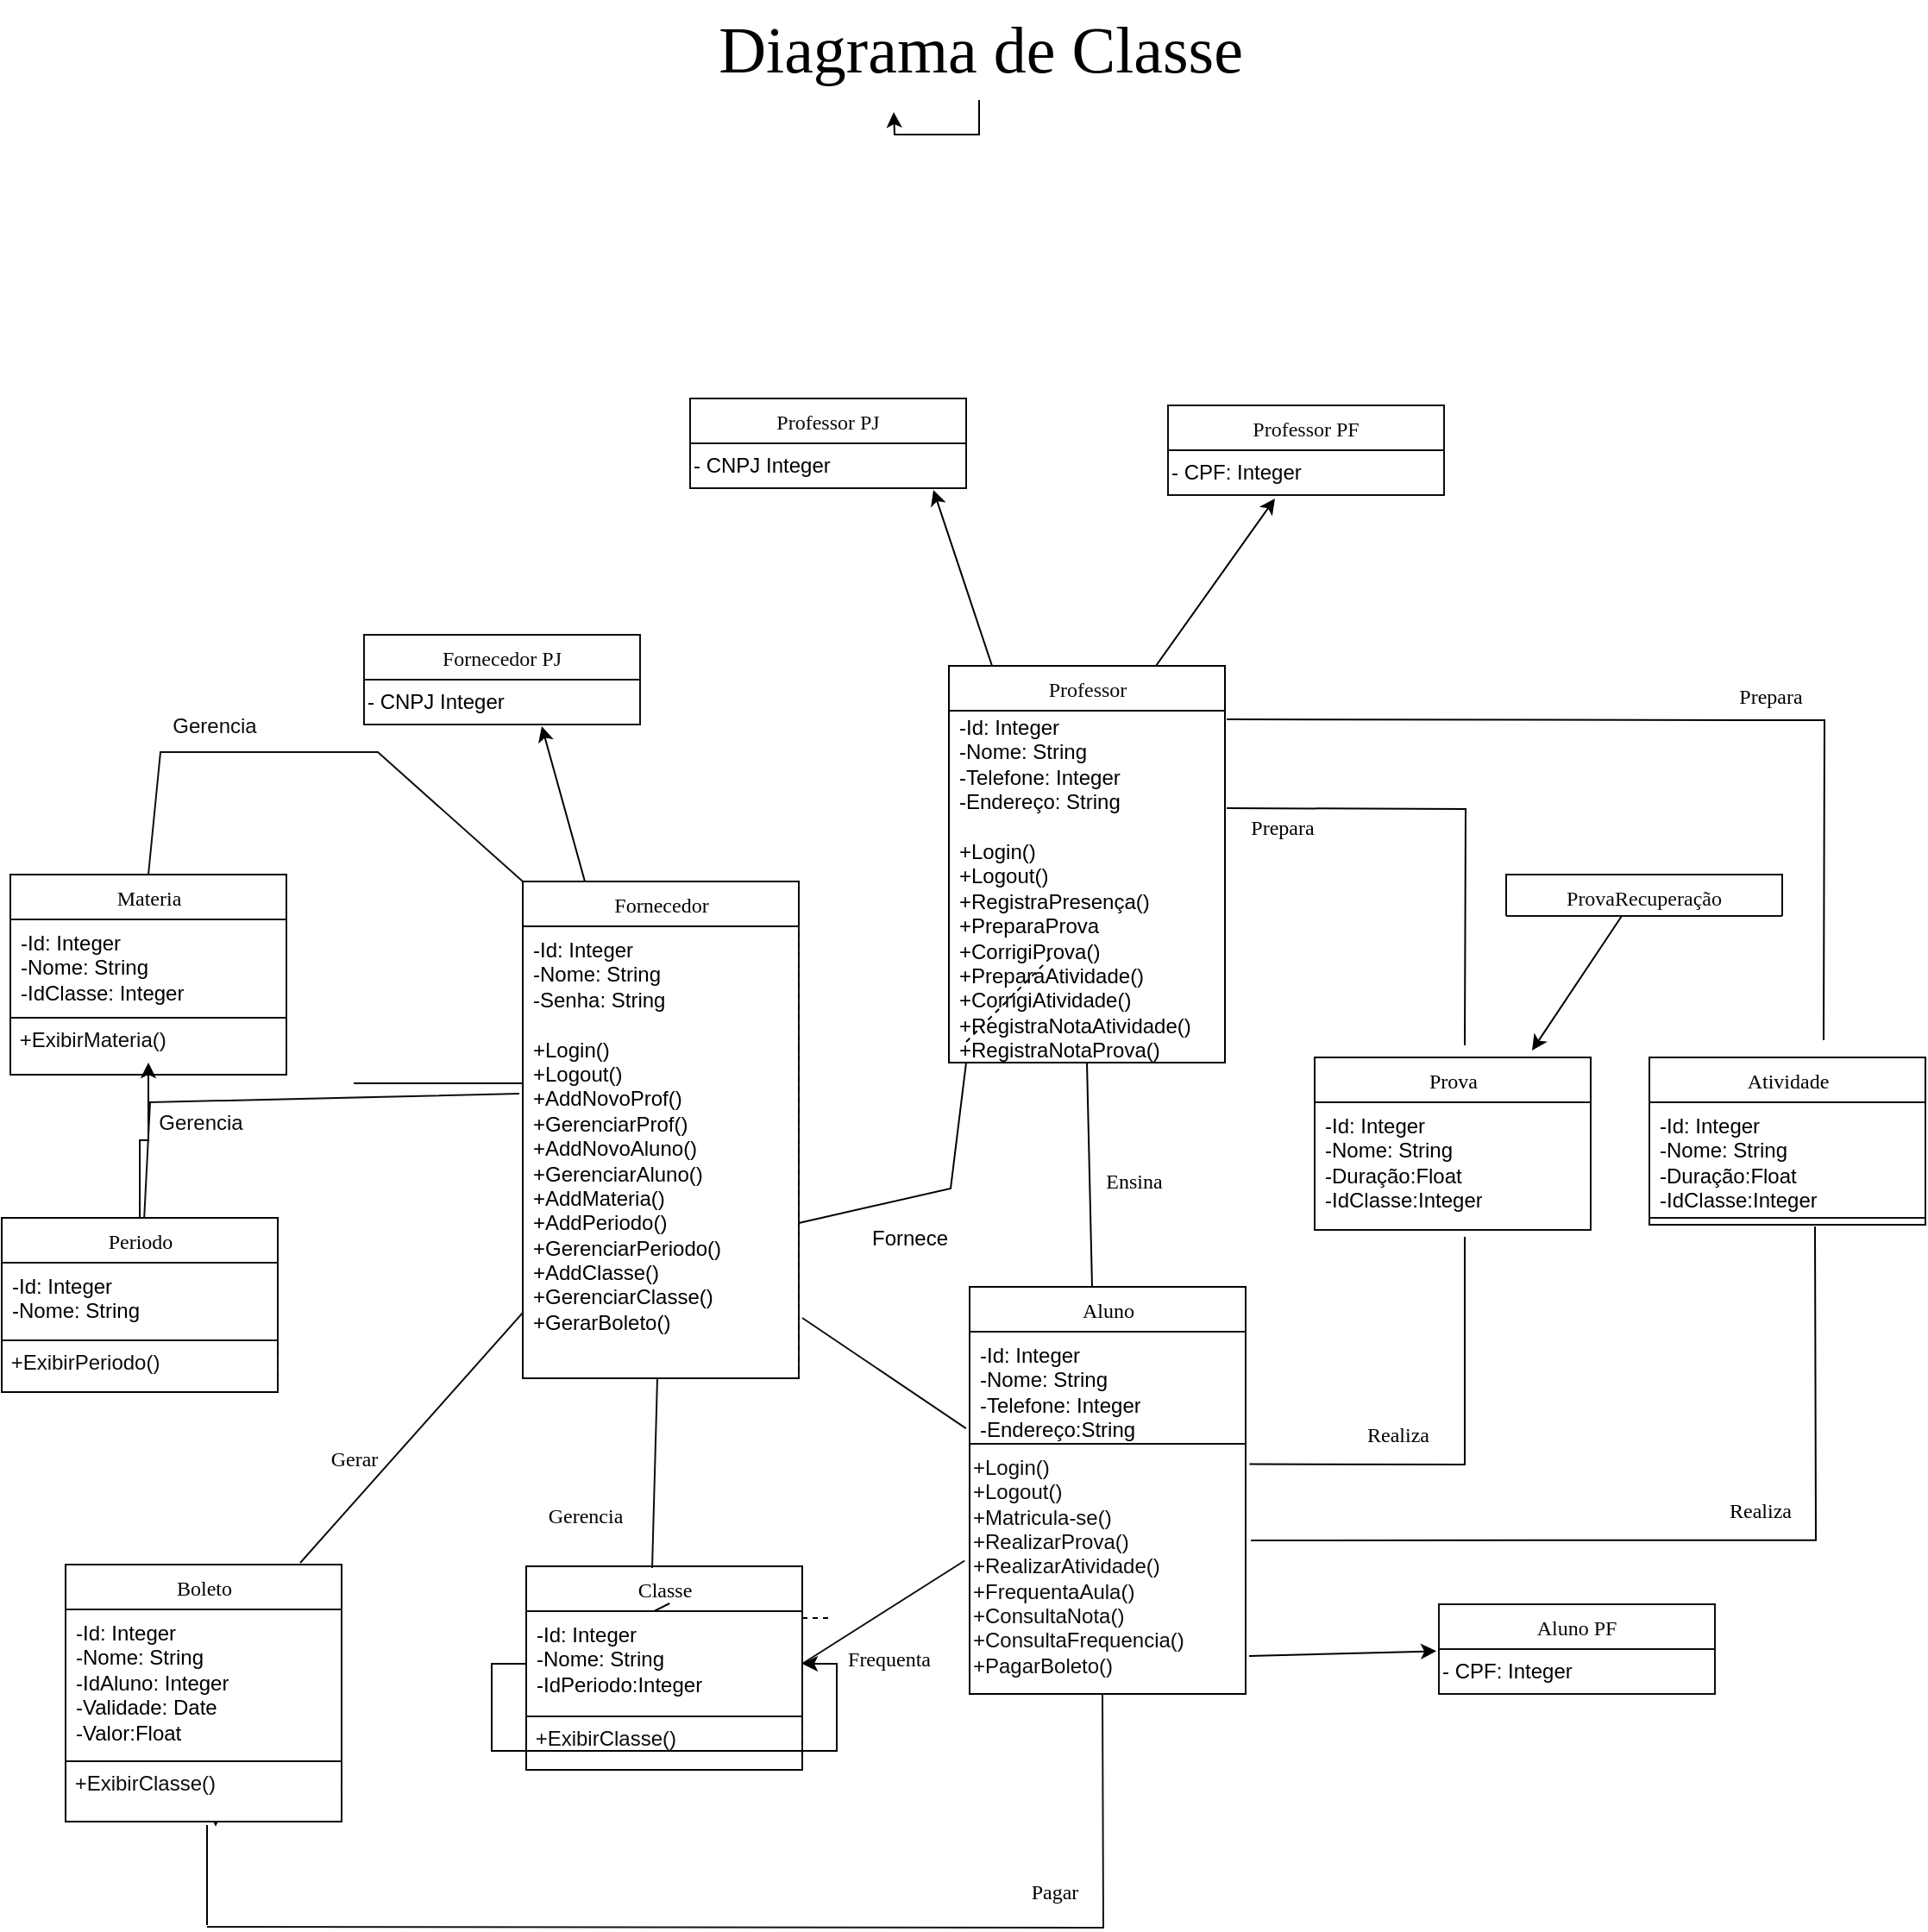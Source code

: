 <mxfile version="21.3.8" type="github">
  <diagram name="Page-1" id="9f46799a-70d6-7492-0946-bef42562c5a5">
    <mxGraphModel dx="2534" dy="1646" grid="0" gridSize="10" guides="1" tooltips="1" connect="1" arrows="1" fold="1" page="1" pageScale="1" pageWidth="1100" pageHeight="850" background="#ffffff" math="0" shadow="0">
      <root>
        <mxCell id="0" />
        <mxCell id="1" parent="0" />
        <mxCell id="78961159f06e98e8-30" value="Professor" style="swimlane;fontStyle=0;align=center;verticalAlign=top;childLayout=stackLayout;horizontal=1;startSize=26;horizontalStack=0;resizeParent=1;resizeLast=0;collapsible=1;marginBottom=0;swimlaneFillColor=#ffffff;rounded=0;shadow=0;comic=0;labelBackgroundColor=none;strokeWidth=1;fillColor=none;fontFamily=Verdana;fontSize=12;strokeColor=#000000;movable=0;resizable=0;rotatable=0;deletable=0;editable=0;locked=1;connectable=0;fontColor=#080808;html=1;spacingTop=0;flipH=1;flipV=0;container=1;" parent="1" vertex="1">
          <mxGeometry x="430" y="80" width="160" height="230" as="geometry" />
        </mxCell>
        <mxCell id="78961159f06e98e8-129" style="edgeStyle=elbowEdgeStyle;html=1;labelBackgroundColor=none;startFill=0;startSize=8;endArrow=open;endFill=0;endSize=16;fontFamily=Verdana;fontSize=12;elbow=vertical;dashed=1;" parent="1" edge="1">
          <mxGeometry relative="1" as="geometry">
            <mxPoint x="360" y="632" as="sourcePoint" />
            <mxPoint x="250" y="632" as="targetPoint" />
          </mxGeometry>
        </mxCell>
        <mxCell id="78961159f06e98e8-130" style="edgeStyle=elbowEdgeStyle;html=1;labelBackgroundColor=none;startFill=0;startSize=8;endArrow=diamondThin;endFill=0;endSize=16;fontFamily=Verdana;fontSize=12;elbow=vertical;" parent="1" edge="1">
          <mxGeometry relative="1" as="geometry">
            <mxPoint x="550" y="617" as="sourcePoint" />
            <mxPoint x="520" y="617" as="targetPoint" />
          </mxGeometry>
        </mxCell>
        <mxCell id="78961159f06e98e8-19" value="" style="line;html=1;strokeWidth=1;fillColor=none;align=left;verticalAlign=middle;spacingTop=-1;spacingLeft=3;spacingRight=3;rotatable=0;labelPosition=right;points=[];portConstraint=eastwest;" parent="1" vertex="1">
          <mxGeometry x="85" y="318" width="160" height="8" as="geometry" />
        </mxCell>
        <mxCell id="i15EN86YlzW4GTnRnOII-8" value="&lt;span style=&quot;font-weight: normal;&quot;&gt;Fornecedor&lt;/span&gt;" style="swimlane;fontStyle=1;align=center;verticalAlign=top;childLayout=stackLayout;horizontal=1;startSize=26;horizontalStack=0;resizeParent=1;resizeLast=0;collapsible=1;marginBottom=0;swimlaneFillColor=#ffffff;rounded=0;shadow=0;comic=0;labelBackgroundColor=none;strokeWidth=1;fillColor=none;fontFamily=Verdana;fontSize=12;strokeColor=#000000;swimlaneLine=1;fontColor=#000000;html=1;container=0;movable=0;resizable=0;rotatable=0;deletable=0;editable=0;locked=1;connectable=0;swimlaneHead=1;separatorColor=#121212;allowArrows=1;backgroundOutline=0;" vertex="1" parent="1">
          <mxGeometry x="183" y="205" width="160" height="288" as="geometry">
            <mxRectangle x="190" y="212" width="111" height="26" as="alternateBounds" />
          </mxGeometry>
        </mxCell>
        <mxCell id="i15EN86YlzW4GTnRnOII-9" value="&lt;font color=&quot;#000000&quot;&gt;-Id: Integer&lt;br&gt;-Nome: String&lt;br&gt;-Senha: String&lt;br&gt;&lt;br&gt;+Login()&lt;br&gt;+Logout()&lt;br&gt;+AddNovoProf()&lt;br&gt;+GerenciarProf()&lt;br&gt;+AddNovoAluno()&lt;br&gt;+GerenciarAluno()&lt;br&gt;+AddMateria()&lt;br&gt;+AddPeriodo()&lt;br&gt;+GerenciarPeriodo()&lt;br&gt;+AddClasse()&lt;br&gt;+GerenciarClasse()&lt;br&gt;+GerarBoleto()&lt;br&gt;&lt;/font&gt;" style="text;html=1;strokeColor=none;fillColor=none;align=left;verticalAlign=top;spacingLeft=4;spacingRight=4;whiteSpace=wrap;overflow=hidden;rotatable=0;points=[[0,0.5],[1,0.5]];portConstraint=eastwest;movable=0;resizable=0;deletable=0;editable=0;locked=1;connectable=0;" vertex="1" parent="i15EN86YlzW4GTnRnOII-8">
          <mxGeometry y="26" width="160" height="239" as="geometry" />
        </mxCell>
        <mxCell id="78961159f06e98e8-31" value="&lt;font color=&quot;#000000&quot;&gt;-Id: Integer&lt;br&gt;-Nome: String&lt;br&gt;-Telefone: Integer&lt;br&gt;-Endereço: String&lt;br&gt;&amp;nbsp;&lt;br&gt;+Login()&lt;br&gt;+Logout()&lt;br&gt;+RegistraPresença()&lt;br&gt;+PreparaProva&lt;br&gt;+CorrigiProva()&lt;br&gt;+PreparaAtividade()&lt;br&gt;+CorrigiAtividade()&lt;br&gt;+RegistraNotaAtividade()&lt;br&gt;+RegistraNotaProva()&lt;br&gt;&lt;/font&gt;" style="text;html=1;strokeColor=none;fillColor=none;align=left;verticalAlign=top;spacingLeft=4;spacingRight=4;whiteSpace=wrap;overflow=hidden;rotatable=0;points=[[0,0.5],[1,0.5]];portConstraint=eastwest;shadow=0;rounded=0;glass=0;container=0;movable=0;resizable=0;deletable=0;editable=0;locked=1;connectable=0;" parent="1" vertex="1" collapsed="1">
          <mxGeometry x="430" y="102" width="161" height="212" as="geometry">
            <mxRectangle x="430" y="106" width="160" height="26" as="alternateBounds" />
          </mxGeometry>
        </mxCell>
        <mxCell id="i15EN86YlzW4GTnRnOII-19" value="" style="endArrow=none;dashed=1;html=1;rounded=0;fontFamily=Helvetica;fontSize=12;fontColor=default;" edge="1" parent="1">
          <mxGeometry width="50" height="50" relative="1" as="geometry">
            <mxPoint x="440" y="298" as="sourcePoint" />
            <mxPoint x="490" y="248" as="targetPoint" />
          </mxGeometry>
        </mxCell>
        <mxCell id="i15EN86YlzW4GTnRnOII-83" value="&lt;font face=&quot;Verdana&quot; style=&quot;font-weight: normal;&quot; color=&quot;#0a0a0a&quot;&gt;Professor PJ&lt;/font&gt;" style="swimlane;fontStyle=1;align=center;verticalAlign=top;childLayout=stackLayout;horizontal=1;startSize=26;horizontalStack=0;resizeParent=1;resizeParentMax=0;resizeLast=0;collapsible=1;marginBottom=0;whiteSpace=wrap;html=1;fontFamily=Helvetica;fontSize=12;fontColor=default;fillColor=none;gradientColor=none;strokeColor=#0D0D0D;swimlaneLine=1;container=0;movable=1;resizable=1;rotatable=1;deletable=1;editable=1;locked=0;connectable=1;" vertex="1" parent="1">
          <mxGeometry x="280" y="-75" width="160" height="52" as="geometry">
            <mxRectangle x="676" y="-161" width="110" height="26" as="alternateBounds" />
          </mxGeometry>
        </mxCell>
        <mxCell id="i15EN86YlzW4GTnRnOII-84" value="&lt;font color=&quot;#000000&quot;&gt;- CNPJ Integer&lt;/font&gt;" style="text;html=1;align=left;verticalAlign=middle;resizable=0;points=[];autosize=1;strokeColor=none;fillColor=none;movable=0;rotatable=0;deletable=0;editable=0;locked=1;connectable=0;" vertex="1" parent="i15EN86YlzW4GTnRnOII-83">
          <mxGeometry y="26" width="160" height="26" as="geometry" />
        </mxCell>
        <mxCell id="i15EN86YlzW4GTnRnOII-89" value="" style="endArrow=classic;html=1;rounded=0;strokeColor=#000000;movable=0;resizable=0;rotatable=0;deletable=0;editable=0;locked=1;connectable=0;" edge="1" parent="1">
          <mxGeometry width="50" height="50" relative="1" as="geometry">
            <mxPoint x="219" y="205" as="sourcePoint" />
            <mxPoint x="194" y="115" as="targetPoint" />
          </mxGeometry>
        </mxCell>
        <mxCell id="i15EN86YlzW4GTnRnOII-90" value="&lt;font face=&quot;Verdana&quot; color=&quot;#0a0a0a&quot;&gt;&lt;span style=&quot;font-weight: 400;&quot;&gt;Fornecedor PJ&lt;/span&gt;&lt;/font&gt;" style="swimlane;fontStyle=1;align=center;verticalAlign=top;childLayout=stackLayout;horizontal=1;startSize=26;horizontalStack=0;resizeParent=1;resizeParentMax=0;resizeLast=0;collapsible=1;marginBottom=0;whiteSpace=wrap;html=1;fontFamily=Helvetica;fontSize=12;fontColor=default;fillColor=none;gradientColor=none;strokeColor=#0D0D0D;swimlaneLine=1;container=0;movable=0;resizable=0;rotatable=0;deletable=0;editable=0;locked=1;connectable=0;" vertex="1" parent="1">
          <mxGeometry x="91" y="62" width="160" height="52" as="geometry">
            <mxRectangle x="676" y="-161" width="110" height="26" as="alternateBounds" />
          </mxGeometry>
        </mxCell>
        <mxCell id="i15EN86YlzW4GTnRnOII-91" value="&lt;font color=&quot;#000000&quot;&gt;- CNPJ Integer&lt;/font&gt;" style="text;html=1;align=left;verticalAlign=middle;resizable=1;points=[];autosize=1;strokeColor=none;fillColor=none;movable=1;rotatable=1;deletable=1;editable=1;locked=0;connectable=1;" vertex="1" parent="i15EN86YlzW4GTnRnOII-90">
          <mxGeometry y="26" width="160" height="26" as="geometry" />
        </mxCell>
        <mxCell id="i15EN86YlzW4GTnRnOII-92" value="" style="endArrow=classic;html=1;rounded=0;strokeColor=#000000;movable=1;resizable=1;rotatable=1;deletable=1;editable=1;locked=0;connectable=1;" edge="1" parent="1">
          <mxGeometry width="50" height="50" relative="1" as="geometry">
            <mxPoint x="455" y="80" as="sourcePoint" />
            <mxPoint x="421" y="-22" as="targetPoint" />
          </mxGeometry>
        </mxCell>
        <mxCell id="i15EN86YlzW4GTnRnOII-93" value="" style="endArrow=classic;html=1;rounded=0;strokeColor=#000000;exitX=0.75;exitY=0;exitDx=0;exitDy=0;movable=1;resizable=1;rotatable=1;deletable=1;editable=1;locked=0;connectable=1;" edge="1" parent="1" source="78961159f06e98e8-30">
          <mxGeometry width="50" height="50" relative="1" as="geometry">
            <mxPoint x="465" y="90" as="sourcePoint" />
            <mxPoint x="619" y="-17" as="targetPoint" />
            <Array as="points" />
          </mxGeometry>
        </mxCell>
        <mxCell id="i15EN86YlzW4GTnRnOII-94" value="" style="endArrow=none;html=1;rounded=0;strokeColor=#000000;" edge="1" parent="1">
          <mxGeometry width="50" height="50" relative="1" as="geometry">
            <mxPoint x="343" y="403" as="sourcePoint" />
            <mxPoint x="440" y="310" as="targetPoint" />
            <Array as="points">
              <mxPoint x="431" y="383" />
            </Array>
          </mxGeometry>
        </mxCell>
        <mxCell id="i15EN86YlzW4GTnRnOII-95" value="&lt;font color=&quot;#000000&quot;&gt;Fornece&lt;/font&gt;" style="text;html=1;align=center;verticalAlign=middle;resizable=0;points=[];autosize=1;strokeColor=none;fillColor=none;movable=0;rotatable=0;deletable=0;editable=0;locked=1;connectable=0;" vertex="1" parent="1">
          <mxGeometry x="376" y="399" width="62" height="26" as="geometry" />
        </mxCell>
        <mxCell id="i15EN86YlzW4GTnRnOII-111" value="&lt;span style=&quot;font-weight: 400;&quot;&gt;Materia&lt;/span&gt;" style="swimlane;fontStyle=1;align=center;verticalAlign=top;childLayout=stackLayout;horizontal=1;startSize=26;horizontalStack=0;resizeParent=1;resizeLast=0;collapsible=1;marginBottom=0;swimlaneFillColor=#ffffff;rounded=0;shadow=0;comic=0;labelBackgroundColor=none;strokeWidth=1;fillColor=none;fontFamily=Verdana;fontSize=12;strokeColor=#000000;swimlaneLine=1;fontColor=#000000;html=1;container=0;movable=1;resizable=1;rotatable=1;deletable=1;editable=1;locked=0;connectable=1;swimlaneHead=1;separatorColor=#121212;allowArrows=1;backgroundOutline=0;" vertex="1" parent="1">
          <mxGeometry x="-114" y="201" width="160" height="116" as="geometry">
            <mxRectangle x="190" y="212" width="111" height="26" as="alternateBounds" />
          </mxGeometry>
        </mxCell>
        <mxCell id="i15EN86YlzW4GTnRnOII-112" value="&lt;font color=&quot;#000000&quot;&gt;-Id: Integer&lt;br&gt;-Nome: String&lt;br&gt;-IdClasse: Integer&lt;br&gt;&lt;br&gt;&lt;br&gt;&lt;/font&gt;" style="text;html=1;strokeColor=#0D0D0D;fillColor=none;align=left;verticalAlign=top;spacingLeft=4;spacingRight=4;whiteSpace=wrap;overflow=hidden;rotatable=1;points=[[0,0.5],[1,0.5]];portConstraint=eastwest;movable=1;resizable=1;deletable=1;editable=1;locked=0;connectable=1;" vertex="1" parent="i15EN86YlzW4GTnRnOII-111">
          <mxGeometry y="26" width="160" height="57" as="geometry" />
        </mxCell>
        <mxCell id="i15EN86YlzW4GTnRnOII-113" value="&lt;font color=&quot;#0d0d0d&quot;&gt;&amp;nbsp;+ExibirMateria()&lt;/font&gt;" style="text;html=1;align=left;verticalAlign=middle;resizable=0;points=[];autosize=1;strokeColor=none;fillColor=none;" vertex="1" parent="i15EN86YlzW4GTnRnOII-111">
          <mxGeometry y="83" width="160" height="26" as="geometry" />
        </mxCell>
        <mxCell id="i15EN86YlzW4GTnRnOII-114" value="" style="endArrow=none;html=1;rounded=0;strokeColor=#0D0D0D;movable=0;resizable=0;rotatable=0;deletable=0;editable=0;locked=1;connectable=0;" edge="1" parent="1">
          <mxGeometry width="50" height="50" relative="1" as="geometry">
            <mxPoint x="-34" y="201" as="sourcePoint" />
            <mxPoint x="183" y="205" as="targetPoint" />
            <Array as="points">
              <mxPoint x="-27" y="130" />
              <mxPoint x="99" y="130" />
            </Array>
          </mxGeometry>
        </mxCell>
        <mxCell id="i15EN86YlzW4GTnRnOII-116" value="&lt;font color=&quot;#0d0d0d&quot;&gt;Gerencia&lt;br&gt;&lt;/font&gt;" style="text;html=1;align=center;verticalAlign=middle;resizable=0;points=[];autosize=1;strokeColor=none;fillColor=none;" vertex="1" parent="1">
          <mxGeometry x="-30" y="102" width="67" height="26" as="geometry" />
        </mxCell>
        <mxCell id="i15EN86YlzW4GTnRnOII-124" value="" style="edgeStyle=orthogonalEdgeStyle;rounded=0;orthogonalLoop=1;jettySize=auto;html=1;" edge="1" parent="1" source="i15EN86YlzW4GTnRnOII-117" target="i15EN86YlzW4GTnRnOII-113">
          <mxGeometry relative="1" as="geometry" />
        </mxCell>
        <mxCell id="i15EN86YlzW4GTnRnOII-117" value="&lt;span style=&quot;font-weight: 400;&quot;&gt;Periodo&lt;/span&gt;" style="swimlane;fontStyle=1;align=center;verticalAlign=top;childLayout=stackLayout;horizontal=1;startSize=26;horizontalStack=0;resizeParent=1;resizeLast=0;collapsible=1;marginBottom=0;swimlaneFillColor=#ffffff;rounded=0;shadow=0;comic=0;labelBackgroundColor=none;strokeWidth=1;fillColor=none;fontFamily=Verdana;fontSize=12;strokeColor=#000000;swimlaneLine=1;fontColor=#000000;html=1;container=0;movable=1;resizable=1;rotatable=1;deletable=1;editable=1;locked=0;connectable=1;swimlaneHead=1;separatorColor=#121212;allowArrows=1;backgroundOutline=0;" vertex="1" parent="1">
          <mxGeometry x="-119" y="400" width="160" height="101" as="geometry">
            <mxRectangle x="190" y="212" width="111" height="26" as="alternateBounds" />
          </mxGeometry>
        </mxCell>
        <mxCell id="i15EN86YlzW4GTnRnOII-118" value="&lt;font color=&quot;#000000&quot;&gt;-Id: Integer&lt;br&gt;-Nome: String&lt;br&gt;&lt;/font&gt;" style="text;html=1;strokeColor=#0D0D0D;fillColor=none;align=left;verticalAlign=top;spacingLeft=4;spacingRight=4;whiteSpace=wrap;overflow=hidden;rotatable=1;points=[[0,0.5],[1,0.5]];portConstraint=eastwest;movable=1;resizable=1;deletable=1;editable=1;locked=0;connectable=1;" vertex="1" parent="i15EN86YlzW4GTnRnOII-117">
          <mxGeometry y="26" width="160" height="45" as="geometry" />
        </mxCell>
        <mxCell id="i15EN86YlzW4GTnRnOII-119" value="&lt;font color=&quot;#0d0d0d&quot;&gt;&amp;nbsp;+ExibirPeriodo()&lt;/font&gt;" style="text;html=1;align=left;verticalAlign=middle;resizable=0;points=[];autosize=1;strokeColor=none;fillColor=none;" vertex="1" parent="i15EN86YlzW4GTnRnOII-117">
          <mxGeometry y="71" width="160" height="26" as="geometry" />
        </mxCell>
        <mxCell id="i15EN86YlzW4GTnRnOII-123" value="" style="endArrow=none;html=1;rounded=0;strokeColor=#0D0D0D;movable=0;resizable=0;rotatable=0;deletable=0;editable=0;locked=1;connectable=0;" edge="1" parent="1" source="i15EN86YlzW4GTnRnOII-117">
          <mxGeometry width="50" height="50" relative="1" as="geometry">
            <mxPoint x="-33" y="394" as="sourcePoint" />
            <mxPoint x="-33" y="333" as="targetPoint" />
            <Array as="points">
              <mxPoint x="-33" y="333" />
              <mxPoint x="181" y="328" />
            </Array>
          </mxGeometry>
        </mxCell>
        <mxCell id="i15EN86YlzW4GTnRnOII-125" value="&lt;font color=&quot;#0d0d0d&quot;&gt;Gerencia&lt;/font&gt;" style="text;html=1;align=center;verticalAlign=middle;resizable=0;points=[];autosize=1;strokeColor=none;fillColor=none;" vertex="1" parent="1">
          <mxGeometry x="-38" y="332" width="67" height="26" as="geometry" />
        </mxCell>
        <mxCell id="i15EN86YlzW4GTnRnOII-130" style="edgeStyle=orthogonalEdgeStyle;rounded=0;orthogonalLoop=1;jettySize=auto;html=1;exitX=0.5;exitY=1;exitDx=0;exitDy=0;fontFamily=Verdana;fontSize=12;fontColor=#000000;startSize=26;" edge="1" parent="1" source="i15EN86YlzW4GTnRnOII-126">
          <mxGeometry relative="1" as="geometry">
            <mxPoint x="5" y="752.833" as="targetPoint" />
          </mxGeometry>
        </mxCell>
        <mxCell id="i15EN86YlzW4GTnRnOII-131" style="edgeStyle=orthogonalEdgeStyle;rounded=0;orthogonalLoop=1;jettySize=auto;html=1;exitX=0.5;exitY=1;exitDx=0;exitDy=0;fontFamily=Verdana;fontSize=12;fontColor=#000000;startSize=26;" edge="1" parent="1" source="i15EN86YlzW4GTnRnOII-126">
          <mxGeometry relative="1" as="geometry">
            <mxPoint x="5" y="712" as="targetPoint" />
          </mxGeometry>
        </mxCell>
        <mxCell id="i15EN86YlzW4GTnRnOII-126" value="&lt;span style=&quot;font-weight: 400;&quot;&gt;Boleto&lt;/span&gt;" style="swimlane;fontStyle=1;align=center;verticalAlign=top;childLayout=stackLayout;horizontal=1;startSize=26;horizontalStack=0;resizeParent=1;resizeLast=0;collapsible=1;marginBottom=0;swimlaneFillColor=#ffffff;rounded=0;shadow=0;comic=0;labelBackgroundColor=none;strokeWidth=1;fillColor=none;fontFamily=Verdana;fontSize=12;strokeColor=#000000;swimlaneLine=1;fontColor=#000000;html=1;container=0;movable=1;resizable=1;rotatable=1;deletable=1;editable=1;locked=0;connectable=1;swimlaneHead=1;separatorColor=#121212;allowArrows=1;backgroundOutline=0;" vertex="1" parent="1">
          <mxGeometry x="-82" y="601" width="160" height="149" as="geometry">
            <mxRectangle x="190" y="212" width="111" height="26" as="alternateBounds" />
          </mxGeometry>
        </mxCell>
        <mxCell id="i15EN86YlzW4GTnRnOII-127" value="&lt;font color=&quot;#000000&quot;&gt;-Id: Integer&lt;br&gt;-Nome: String&lt;br&gt;-IdAluno: Integer&lt;br&gt;-Validade: Date&lt;br&gt;-Valor:Float&lt;br&gt;&lt;/font&gt;" style="text;html=1;strokeColor=#0D0D0D;fillColor=none;align=left;verticalAlign=top;spacingLeft=4;spacingRight=4;whiteSpace=wrap;overflow=hidden;rotatable=1;points=[[0,0.5],[1,0.5]];portConstraint=eastwest;movable=1;resizable=1;deletable=1;editable=1;locked=0;connectable=1;" vertex="1" parent="i15EN86YlzW4GTnRnOII-126">
          <mxGeometry y="26" width="160" height="88" as="geometry" />
        </mxCell>
        <mxCell id="i15EN86YlzW4GTnRnOII-128" value="&lt;font color=&quot;#0d0d0d&quot;&gt;&amp;nbsp;+ExibirClasse()&lt;/font&gt;" style="text;html=1;align=left;verticalAlign=middle;resizable=0;points=[];autosize=1;strokeColor=none;fillColor=none;" vertex="1" parent="i15EN86YlzW4GTnRnOII-126">
          <mxGeometry y="114" width="160" height="26" as="geometry" />
        </mxCell>
        <mxCell id="i15EN86YlzW4GTnRnOII-133" value="" style="endArrow=none;html=1;rounded=0;fontFamily=Verdana;fontSize=12;fontColor=#000000;startSize=26;strokeColor=#0D0D0D;" edge="1" parent="1">
          <mxGeometry width="50" height="50" relative="1" as="geometry">
            <mxPoint x="54" y="600" as="sourcePoint" />
            <mxPoint x="183" y="455" as="targetPoint" />
          </mxGeometry>
        </mxCell>
        <mxCell id="i15EN86YlzW4GTnRnOII-134" value="Gerar" style="text;html=1;align=center;verticalAlign=middle;resizable=0;points=[];autosize=1;strokeColor=none;fillColor=none;fontSize=12;fontFamily=Verdana;fontColor=#000000;" vertex="1" parent="1">
          <mxGeometry x="59" y="527" width="52" height="26" as="geometry" />
        </mxCell>
        <mxCell id="i15EN86YlzW4GTnRnOII-135" value="&lt;span style=&quot;font-weight: 400;&quot;&gt;Classe&lt;/span&gt;" style="swimlane;fontStyle=1;align=center;verticalAlign=top;childLayout=stackLayout;horizontal=1;startSize=26;horizontalStack=0;resizeParent=1;resizeLast=0;collapsible=1;marginBottom=0;swimlaneFillColor=#ffffff;rounded=0;shadow=0;comic=0;labelBackgroundColor=none;strokeWidth=1;fillColor=none;fontFamily=Verdana;fontSize=12;strokeColor=#000000;swimlaneLine=1;fontColor=#000000;html=1;container=0;movable=1;resizable=1;rotatable=1;deletable=1;editable=1;locked=0;connectable=1;swimlaneHead=1;separatorColor=#121212;allowArrows=1;backgroundOutline=0;" vertex="1" parent="1">
          <mxGeometry x="185" y="602" width="160" height="118" as="geometry">
            <mxRectangle x="190" y="212" width="111" height="26" as="alternateBounds" />
          </mxGeometry>
        </mxCell>
        <mxCell id="i15EN86YlzW4GTnRnOII-136" value="&lt;font color=&quot;#000000&quot;&gt;-Id: Integer&lt;br&gt;-Nome: String&lt;br&gt;-IdPeriodo:Integer&lt;br&gt;&lt;/font&gt;" style="text;html=1;strokeColor=#0D0D0D;fillColor=none;align=left;verticalAlign=top;spacingLeft=4;spacingRight=4;whiteSpace=wrap;overflow=hidden;rotatable=1;points=[[0,0.5],[1,0.5]];portConstraint=eastwest;movable=1;resizable=1;deletable=1;editable=1;locked=0;connectable=1;" vertex="1" parent="i15EN86YlzW4GTnRnOII-135">
          <mxGeometry y="26" width="160" height="61" as="geometry" />
        </mxCell>
        <mxCell id="i15EN86YlzW4GTnRnOII-137" value="&lt;font color=&quot;#0d0d0d&quot;&gt;&amp;nbsp;+ExibirClasse()&lt;/font&gt;" style="text;html=1;align=left;verticalAlign=middle;resizable=0;points=[];autosize=1;strokeColor=none;fillColor=none;" vertex="1" parent="i15EN86YlzW4GTnRnOII-135">
          <mxGeometry y="87" width="160" height="26" as="geometry" />
        </mxCell>
        <mxCell id="i15EN86YlzW4GTnRnOII-145" style="edgeStyle=orthogonalEdgeStyle;rounded=0;orthogonalLoop=1;jettySize=auto;html=1;entryX=1;entryY=0.5;entryDx=0;entryDy=0;fontFamily=Verdana;fontSize=12;fontColor=#000000;startSize=26;" edge="1" parent="i15EN86YlzW4GTnRnOII-135" source="i15EN86YlzW4GTnRnOII-136" target="i15EN86YlzW4GTnRnOII-136">
          <mxGeometry relative="1" as="geometry" />
        </mxCell>
        <mxCell id="i15EN86YlzW4GTnRnOII-138" value="" style="endArrow=none;html=1;rounded=0;fontFamily=Verdana;fontSize=12;fontColor=#000000;startSize=26;strokeColor=#0D0D0D;" edge="1" parent="1">
          <mxGeometry width="50" height="50" relative="1" as="geometry">
            <mxPoint x="258" y="603" as="sourcePoint" />
            <mxPoint x="261" y="493" as="targetPoint" />
          </mxGeometry>
        </mxCell>
        <mxCell id="i15EN86YlzW4GTnRnOII-139" value="Gerencia&lt;br&gt;" style="text;html=1;align=center;verticalAlign=middle;resizable=0;points=[];autosize=1;strokeColor=none;fillColor=none;fontSize=12;fontFamily=Verdana;fontColor=#000000;" vertex="1" parent="1">
          <mxGeometry x="183" y="560" width="71" height="26" as="geometry" />
        </mxCell>
        <mxCell id="i15EN86YlzW4GTnRnOII-140" value="&lt;span style=&quot;font-weight: 400;&quot;&gt;Aluno&lt;/span&gt;" style="swimlane;fontStyle=1;align=center;verticalAlign=top;childLayout=stackLayout;horizontal=1;startSize=26;horizontalStack=0;resizeParent=1;resizeLast=0;collapsible=1;marginBottom=0;swimlaneFillColor=#ffffff;rounded=0;shadow=0;comic=0;labelBackgroundColor=none;strokeWidth=1;fillColor=none;fontFamily=Verdana;fontSize=12;strokeColor=#000000;swimlaneLine=1;fontColor=#000000;html=1;container=0;movable=0;resizable=0;rotatable=0;deletable=0;editable=0;locked=1;connectable=0;swimlaneHead=1;separatorColor=#121212;allowArrows=1;backgroundOutline=0;" vertex="1" parent="1">
          <mxGeometry x="442" y="440" width="160" height="236" as="geometry">
            <mxRectangle x="190" y="212" width="111" height="26" as="alternateBounds" />
          </mxGeometry>
        </mxCell>
        <mxCell id="i15EN86YlzW4GTnRnOII-141" value="&lt;font color=&quot;#000000&quot;&gt;-Id: Integer&lt;br&gt;-Nome: String&lt;br&gt;-Telefone: Integer&lt;br&gt;-Endereço:String&lt;br&gt;&lt;/font&gt;" style="text;html=1;strokeColor=#0D0D0D;fillColor=none;align=left;verticalAlign=top;spacingLeft=4;spacingRight=4;whiteSpace=wrap;overflow=hidden;rotatable=1;points=[[0,0.5],[1,0.5]];portConstraint=eastwest;movable=1;resizable=1;deletable=1;editable=1;locked=0;connectable=1;" vertex="1" parent="i15EN86YlzW4GTnRnOII-140">
          <mxGeometry y="26" width="160" height="65" as="geometry" />
        </mxCell>
        <mxCell id="i15EN86YlzW4GTnRnOII-142" value="&lt;font color=&quot;#0d0d0d&quot;&gt;+Login()&lt;br&gt;+Logout()&lt;br&gt;+Matricula-se()&lt;br&gt;+RealizarProva()&lt;br&gt;+RealizarAtividade()&lt;br&gt;+FrequentaAula()&lt;br&gt;+ConsultaNota()&lt;br&gt;+ConsultaFrequencia()&lt;br&gt;+PagarBoleto()&lt;br&gt;&lt;/font&gt;" style="text;html=1;align=left;verticalAlign=middle;resizable=0;points=[];autosize=1;strokeColor=none;fillColor=none;" vertex="1" parent="i15EN86YlzW4GTnRnOII-140">
          <mxGeometry y="91" width="160" height="142" as="geometry" />
        </mxCell>
        <mxCell id="i15EN86YlzW4GTnRnOII-143" value="" style="endArrow=none;html=1;rounded=0;fontFamily=Verdana;fontSize=12;fontColor=#000000;startSize=26;entryX=-0.013;entryY=0.862;entryDx=0;entryDy=0;entryPerimeter=0;strokeColor=#0D0D0D;" edge="1" parent="1" target="i15EN86YlzW4GTnRnOII-141">
          <mxGeometry width="50" height="50" relative="1" as="geometry">
            <mxPoint x="345" y="458" as="sourcePoint" />
            <mxPoint x="395" y="408" as="targetPoint" />
          </mxGeometry>
        </mxCell>
        <mxCell id="i15EN86YlzW4GTnRnOII-144" value="" style="endArrow=none;html=1;rounded=0;fontFamily=Verdana;fontSize=12;fontColor=#000000;startSize=26;entryX=-0.018;entryY=0.477;entryDx=0;entryDy=0;entryPerimeter=0;strokeColor=#0D0D0D;exitX=1;exitY=0.5;exitDx=0;exitDy=0;" edge="1" parent="1" source="i15EN86YlzW4GTnRnOII-136" target="i15EN86YlzW4GTnRnOII-142">
          <mxGeometry width="50" height="50" relative="1" as="geometry">
            <mxPoint x="352" y="662" as="sourcePoint" />
            <mxPoint x="402" y="612" as="targetPoint" />
          </mxGeometry>
        </mxCell>
        <mxCell id="i15EN86YlzW4GTnRnOII-146" value="Frequenta" style="text;html=1;align=center;verticalAlign=middle;resizable=0;points=[];autosize=1;strokeColor=none;fillColor=none;fontSize=12;fontFamily=Verdana;fontColor=#000000;" vertex="1" parent="1">
          <mxGeometry x="355" y="643" width="79" height="26" as="geometry" />
        </mxCell>
        <mxCell id="i15EN86YlzW4GTnRnOII-150" value="" style="endArrow=none;html=1;rounded=0;fontFamily=Verdana;fontSize=12;fontColor=#000000;startSize=26;edgeStyle=orthogonalEdgeStyle;strokeColor=#141414;" edge="1" parent="1">
          <mxGeometry width="50" height="50" relative="1" as="geometry">
            <mxPoint y="811" as="sourcePoint" />
            <mxPoint x="519" y="676" as="targetPoint" />
          </mxGeometry>
        </mxCell>
        <mxCell id="i15EN86YlzW4GTnRnOII-151" value="" style="endArrow=none;html=1;rounded=0;fontFamily=Verdana;fontSize=12;fontColor=#000000;startSize=26;strokeColor=#000000;" edge="1" parent="1">
          <mxGeometry width="50" height="50" relative="1" as="geometry">
            <mxPoint y="810" as="sourcePoint" />
            <mxPoint y="752" as="targetPoint" />
          </mxGeometry>
        </mxCell>
        <mxCell id="i15EN86YlzW4GTnRnOII-152" value="Pagar&lt;br&gt;" style="text;html=1;align=center;verticalAlign=middle;resizable=0;points=[];autosize=1;strokeColor=none;fillColor=none;fontSize=12;fontFamily=Verdana;fontColor=#000000;" vertex="1" parent="1">
          <mxGeometry x="465" y="778" width="52" height="26" as="geometry" />
        </mxCell>
        <mxCell id="i15EN86YlzW4GTnRnOII-155" value="&lt;font style=&quot;font-weight: normal;&quot; face=&quot;Verdana&quot; color=&quot;#0a0a0a&quot;&gt;Aluno PF&lt;/font&gt;" style="swimlane;fontStyle=1;align=center;verticalAlign=top;childLayout=stackLayout;horizontal=1;startSize=26;horizontalStack=0;resizeParent=1;resizeParentMax=0;resizeLast=0;collapsible=1;marginBottom=0;whiteSpace=wrap;html=1;fontFamily=Helvetica;fontSize=12;fontColor=default;fillColor=none;gradientColor=none;strokeColor=#0D0D0D;swimlaneLine=1;container=0;movable=1;resizable=1;rotatable=1;deletable=1;editable=1;locked=0;connectable=1;" vertex="1" parent="1">
          <mxGeometry x="714" y="624" width="160" height="52" as="geometry">
            <mxRectangle x="676" y="-161" width="110" height="26" as="alternateBounds" />
          </mxGeometry>
        </mxCell>
        <mxCell id="i15EN86YlzW4GTnRnOII-156" value="&lt;font color=&quot;#000000&quot;&gt;- CPF: Integer&lt;/font&gt;" style="text;html=1;align=left;verticalAlign=middle;resizable=1;points=[];autosize=1;strokeColor=none;fillColor=none;movable=1;rotatable=1;deletable=1;editable=1;locked=0;connectable=1;" vertex="1" parent="i15EN86YlzW4GTnRnOII-155">
          <mxGeometry y="26" width="160" height="26" as="geometry" />
        </mxCell>
        <mxCell id="i15EN86YlzW4GTnRnOII-157" value="" style="endArrow=classic;html=1;rounded=0;fontFamily=Verdana;fontSize=12;fontColor=#000000;startSize=26;entryX=-0.009;entryY=0.045;entryDx=0;entryDy=0;entryPerimeter=0;strokeColor=#000000;" edge="1" parent="1" target="i15EN86YlzW4GTnRnOII-156">
          <mxGeometry width="50" height="50" relative="1" as="geometry">
            <mxPoint x="604" y="654" as="sourcePoint" />
            <mxPoint x="654" y="604" as="targetPoint" />
          </mxGeometry>
        </mxCell>
        <mxCell id="i15EN86YlzW4GTnRnOII-158" value="" style="endArrow=none;html=1;rounded=0;fontFamily=Verdana;fontSize=12;fontColor=#000000;startSize=26;strokeColor=#000000;" edge="1" parent="1">
          <mxGeometry width="50" height="50" relative="1" as="geometry">
            <mxPoint x="513" y="440" as="sourcePoint" />
            <mxPoint x="510" y="310" as="targetPoint" />
          </mxGeometry>
        </mxCell>
        <mxCell id="i15EN86YlzW4GTnRnOII-159" value="Ensina" style="text;html=1;align=center;verticalAlign=middle;resizable=0;points=[];autosize=1;strokeColor=none;fillColor=none;fontSize=12;fontFamily=Verdana;fontColor=#000000;" vertex="1" parent="1">
          <mxGeometry x="508" y="366" width="58" height="26" as="geometry" />
        </mxCell>
        <mxCell id="i15EN86YlzW4GTnRnOII-160" value="&lt;span style=&quot;font-weight: 400;&quot;&gt;Prova&lt;/span&gt;" style="swimlane;fontStyle=1;align=center;verticalAlign=top;childLayout=stackLayout;horizontal=1;startSize=26;horizontalStack=0;resizeParent=1;resizeLast=0;collapsible=1;marginBottom=0;swimlaneFillColor=#ffffff;rounded=0;shadow=0;comic=0;labelBackgroundColor=none;strokeWidth=1;fillColor=none;fontFamily=Verdana;fontSize=12;strokeColor=#000000;swimlaneLine=1;fontColor=#000000;html=1;container=0;movable=1;resizable=1;rotatable=1;deletable=1;editable=1;locked=0;connectable=1;swimlaneHead=1;separatorColor=#121212;allowArrows=1;backgroundOutline=0;" vertex="1" parent="1">
          <mxGeometry x="642" y="307" width="160" height="100" as="geometry">
            <mxRectangle x="190" y="212" width="111" height="26" as="alternateBounds" />
          </mxGeometry>
        </mxCell>
        <mxCell id="i15EN86YlzW4GTnRnOII-161" value="&lt;font color=&quot;#000000&quot;&gt;-Id: Integer&lt;br&gt;-Nome: String&lt;br&gt;-Duração:Float&lt;br&gt;-IdClasse:Integer&lt;br&gt;&lt;/font&gt;" style="text;html=1;strokeColor=#0D0D0D;fillColor=none;align=left;verticalAlign=top;spacingLeft=4;spacingRight=4;whiteSpace=wrap;overflow=hidden;rotatable=1;points=[[0,0.5],[1,0.5]];portConstraint=eastwest;movable=1;resizable=1;deletable=1;editable=1;locked=0;connectable=1;" vertex="1" parent="i15EN86YlzW4GTnRnOII-160">
          <mxGeometry y="26" width="160" height="74" as="geometry" />
        </mxCell>
        <mxCell id="i15EN86YlzW4GTnRnOII-164" value="&lt;span style=&quot;font-weight: 400;&quot;&gt;Atividade&lt;/span&gt;" style="swimlane;fontStyle=1;align=center;verticalAlign=top;childLayout=stackLayout;horizontal=1;startSize=26;horizontalStack=0;resizeParent=1;resizeLast=0;collapsible=1;marginBottom=0;swimlaneFillColor=#ffffff;rounded=0;shadow=0;comic=0;labelBackgroundColor=none;strokeWidth=1;fillColor=none;fontFamily=Verdana;fontSize=12;strokeColor=#000000;swimlaneLine=1;fontColor=#000000;html=1;container=0;movable=1;resizable=1;rotatable=1;deletable=1;editable=1;locked=0;connectable=1;swimlaneHead=1;separatorColor=#121212;allowArrows=1;backgroundOutline=0;" vertex="1" parent="1">
          <mxGeometry x="836" y="307" width="160" height="97" as="geometry">
            <mxRectangle x="190" y="212" width="111" height="26" as="alternateBounds" />
          </mxGeometry>
        </mxCell>
        <mxCell id="i15EN86YlzW4GTnRnOII-165" value="&lt;font color=&quot;#000000&quot;&gt;-Id: Integer&lt;br&gt;-Nome: String&lt;br&gt;-Duração:Float&lt;br&gt;-IdClasse:Integer&lt;br&gt;&lt;/font&gt;" style="text;html=1;strokeColor=#0D0D0D;fillColor=none;align=left;verticalAlign=top;spacingLeft=4;spacingRight=4;whiteSpace=wrap;overflow=hidden;rotatable=1;points=[[0,0.5],[1,0.5]];portConstraint=eastwest;movable=1;resizable=1;deletable=1;editable=1;locked=0;connectable=1;" vertex="1" parent="i15EN86YlzW4GTnRnOII-164">
          <mxGeometry y="26" width="160" height="67" as="geometry" />
        </mxCell>
        <mxCell id="i15EN86YlzW4GTnRnOII-170" value="Prepara" style="text;html=1;align=center;verticalAlign=middle;resizable=0;points=[];autosize=1;strokeColor=none;fillColor=none;fontSize=12;fontFamily=Verdana;fontColor=#000000;" vertex="1" parent="1">
          <mxGeometry x="591" y="161" width="64" height="26" as="geometry" />
        </mxCell>
        <mxCell id="i15EN86YlzW4GTnRnOII-171" value="" style="endArrow=none;html=1;rounded=0;fontFamily=Verdana;fontSize=12;fontColor=#000000;startSize=26;exitX=1.014;exitY=0.083;exitDx=0;exitDy=0;exitPerimeter=0;strokeColor=#000000;" edge="1" parent="1" source="i15EN86YlzW4GTnRnOII-142">
          <mxGeometry width="50" height="50" relative="1" as="geometry">
            <mxPoint x="729" y="545" as="sourcePoint" />
            <mxPoint x="729" y="411" as="targetPoint" />
            <Array as="points">
              <mxPoint x="729" y="543" />
            </Array>
          </mxGeometry>
        </mxCell>
        <mxCell id="i15EN86YlzW4GTnRnOII-172" value="Realiza" style="text;html=1;align=center;verticalAlign=middle;resizable=0;points=[];autosize=1;strokeColor=none;fillColor=none;fontSize=12;fontFamily=Verdana;fontColor=#000000;" vertex="1" parent="1">
          <mxGeometry x="659" y="513" width="61" height="26" as="geometry" />
        </mxCell>
        <mxCell id="i15EN86YlzW4GTnRnOII-173" value="" style="endArrow=none;html=1;rounded=0;fontFamily=Verdana;fontSize=12;fontColor=#000000;startSize=26;edgeStyle=orthogonalEdgeStyle;exitX=1.019;exitY=0.394;exitDx=0;exitDy=0;exitPerimeter=0;strokeColor=#000000;" edge="1" parent="1" source="i15EN86YlzW4GTnRnOII-142">
          <mxGeometry width="50" height="50" relative="1" as="geometry">
            <mxPoint x="869" y="580" as="sourcePoint" />
            <mxPoint x="932" y="405" as="targetPoint" />
          </mxGeometry>
        </mxCell>
        <mxCell id="i15EN86YlzW4GTnRnOII-174" value="Realiza" style="text;html=1;align=center;verticalAlign=middle;resizable=0;points=[];autosize=1;strokeColor=none;fillColor=none;fontSize=12;fontFamily=Verdana;fontColor=#000000;" vertex="1" parent="1">
          <mxGeometry x="869" y="557" width="61" height="26" as="geometry" />
        </mxCell>
        <mxCell id="i15EN86YlzW4GTnRnOII-176" value="" style="endArrow=none;html=1;rounded=0;fontFamily=Verdana;fontSize=12;fontColor=#000000;startSize=26;edgeStyle=orthogonalEdgeStyle;strokeColor=#000000;" edge="1" parent="1">
          <mxGeometry width="50" height="50" relative="1" as="geometry">
            <mxPoint x="591" y="162.5" as="sourcePoint" />
            <mxPoint x="729" y="300" as="targetPoint" />
          </mxGeometry>
        </mxCell>
        <mxCell id="i15EN86YlzW4GTnRnOII-178" value="" style="endArrow=none;html=1;rounded=0;fontFamily=Verdana;fontSize=12;fontColor=#000000;startSize=26;edgeStyle=orthogonalEdgeStyle;strokeColor=#000000;" edge="1" parent="1">
          <mxGeometry width="50" height="50" relative="1" as="geometry">
            <mxPoint x="591" y="111" as="sourcePoint" />
            <mxPoint x="937" y="297" as="targetPoint" />
          </mxGeometry>
        </mxCell>
        <mxCell id="i15EN86YlzW4GTnRnOII-179" value="Prepara" style="text;html=1;align=center;verticalAlign=middle;resizable=0;points=[];autosize=1;strokeColor=none;fillColor=none;fontSize=12;fontFamily=Verdana;fontColor=#000000;" vertex="1" parent="1">
          <mxGeometry x="874" y="85" width="64" height="26" as="geometry" />
        </mxCell>
        <mxCell id="i15EN86YlzW4GTnRnOII-180" value="&lt;font style=&quot;font-weight: normal;&quot; face=&quot;Verdana&quot; color=&quot;#0a0a0a&quot;&gt;ProvaRecuperação&lt;/font&gt;" style="swimlane;fontStyle=1;align=center;verticalAlign=top;childLayout=stackLayout;horizontal=1;startSize=26;horizontalStack=0;resizeParent=1;resizeParentMax=0;resizeLast=0;collapsible=1;marginBottom=0;whiteSpace=wrap;html=1;fontFamily=Helvetica;fontSize=12;fontColor=default;fillColor=none;gradientColor=none;strokeColor=#0D0D0D;swimlaneLine=1;container=0;movable=1;resizable=1;rotatable=1;deletable=1;editable=1;locked=0;connectable=1;" vertex="1" parent="1">
          <mxGeometry x="753" y="201" width="160" height="24" as="geometry">
            <mxRectangle x="676" y="-161" width="110" height="26" as="alternateBounds" />
          </mxGeometry>
        </mxCell>
        <mxCell id="i15EN86YlzW4GTnRnOII-186" value="" style="endArrow=classic;html=1;rounded=0;fontFamily=Verdana;fontSize=12;fontColor=#000000;startSize=26;strokeColor=#000000;" edge="1" parent="1">
          <mxGeometry width="50" height="50" relative="1" as="geometry">
            <mxPoint x="820" y="225" as="sourcePoint" />
            <mxPoint x="768" y="303" as="targetPoint" />
          </mxGeometry>
        </mxCell>
        <mxCell id="i15EN86YlzW4GTnRnOII-187" value="&lt;font style=&quot;font-weight: normal;&quot; face=&quot;Verdana&quot; color=&quot;#0a0a0a&quot;&gt;Professor PF&lt;/font&gt;" style="swimlane;fontStyle=1;align=center;verticalAlign=top;childLayout=stackLayout;horizontal=1;startSize=26;horizontalStack=0;resizeParent=1;resizeParentMax=0;resizeLast=0;collapsible=1;marginBottom=0;whiteSpace=wrap;html=1;fontFamily=Helvetica;fontSize=12;fontColor=default;fillColor=none;gradientColor=none;strokeColor=#0D0D0D;swimlaneLine=1;container=0;movable=1;resizable=1;rotatable=1;deletable=1;editable=1;locked=0;connectable=1;" vertex="1" parent="1">
          <mxGeometry x="557" y="-71" width="160" height="52" as="geometry">
            <mxRectangle x="676" y="-161" width="110" height="26" as="alternateBounds" />
          </mxGeometry>
        </mxCell>
        <mxCell id="i15EN86YlzW4GTnRnOII-188" value="&lt;font color=&quot;#000000&quot;&gt;- CPF: Integer&lt;/font&gt;" style="text;html=1;align=left;verticalAlign=middle;resizable=1;points=[];autosize=1;strokeColor=none;fillColor=none;movable=1;rotatable=1;deletable=1;editable=1;locked=0;connectable=1;" vertex="1" parent="i15EN86YlzW4GTnRnOII-187">
          <mxGeometry y="26" width="160" height="26" as="geometry" />
        </mxCell>
        <mxCell id="i15EN86YlzW4GTnRnOII-190" style="edgeStyle=orthogonalEdgeStyle;rounded=0;orthogonalLoop=1;jettySize=auto;html=1;fontFamily=Verdana;fontSize=12;fontColor=#000000;startSize=26;" edge="1" parent="1" source="i15EN86YlzW4GTnRnOII-189">
          <mxGeometry relative="1" as="geometry">
            <mxPoint x="398" y="-241" as="targetPoint" />
          </mxGeometry>
        </mxCell>
        <mxCell id="i15EN86YlzW4GTnRnOII-189" value="&lt;font style=&quot;font-size: 38px;&quot;&gt;Diagrama de Classe&lt;/font&gt;" style="text;html=1;align=center;verticalAlign=middle;resizable=0;points=[];autosize=1;strokeColor=none;fillColor=none;fontSize=12;fontFamily=Verdana;fontColor=#000000;" vertex="1" parent="1">
          <mxGeometry x="249" y="-306" width="397" height="58" as="geometry" />
        </mxCell>
      </root>
    </mxGraphModel>
  </diagram>
</mxfile>
